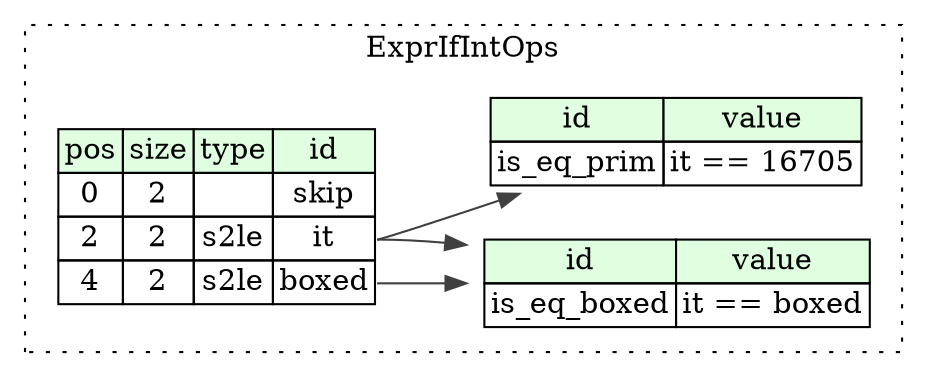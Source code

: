 digraph {
	rankdir=LR;
	node [shape=plaintext];
	subgraph cluster__expr_if_int_ops {
		label="ExprIfIntOps";
		graph[style=dotted];

		expr_if_int_ops__seq [label=<<TABLE BORDER="0" CELLBORDER="1" CELLSPACING="0">
			<TR><TD BGCOLOR="#E0FFE0">pos</TD><TD BGCOLOR="#E0FFE0">size</TD><TD BGCOLOR="#E0FFE0">type</TD><TD BGCOLOR="#E0FFE0">id</TD></TR>
			<TR><TD PORT="skip_pos">0</TD><TD PORT="skip_size">2</TD><TD></TD><TD PORT="skip_type">skip</TD></TR>
			<TR><TD PORT="it_pos">2</TD><TD PORT="it_size">2</TD><TD>s2le</TD><TD PORT="it_type">it</TD></TR>
			<TR><TD PORT="boxed_pos">4</TD><TD PORT="boxed_size">2</TD><TD>s2le</TD><TD PORT="boxed_type">boxed</TD></TR>
		</TABLE>>];
		expr_if_int_ops__inst__is_eq_prim [label=<<TABLE BORDER="0" CELLBORDER="1" CELLSPACING="0">
			<TR><TD BGCOLOR="#E0FFE0">id</TD><TD BGCOLOR="#E0FFE0">value</TD></TR>
			<TR><TD>is_eq_prim</TD><TD>it == 16705</TD></TR>
		</TABLE>>];
		expr_if_int_ops__inst__is_eq_boxed [label=<<TABLE BORDER="0" CELLBORDER="1" CELLSPACING="0">
			<TR><TD BGCOLOR="#E0FFE0">id</TD><TD BGCOLOR="#E0FFE0">value</TD></TR>
			<TR><TD>is_eq_boxed</TD><TD>it == boxed</TD></TR>
		</TABLE>>];
	}
	expr_if_int_ops__seq:it_type -> expr_if_int_ops__inst__is_eq_prim [color="#404040"];
	expr_if_int_ops__seq:it_type -> expr_if_int_ops__inst__is_eq_boxed [color="#404040"];
	expr_if_int_ops__seq:boxed_type -> expr_if_int_ops__inst__is_eq_boxed [color="#404040"];
}
